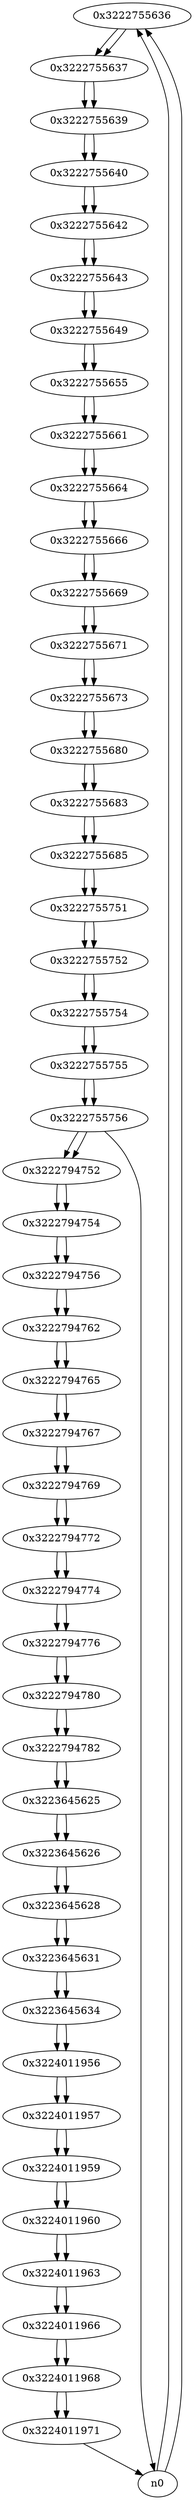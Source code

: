 digraph G{
/* nodes */
  n1 [label="0x3222755636"]
  n2 [label="0x3222755637"]
  n3 [label="0x3222755639"]
  n4 [label="0x3222755640"]
  n5 [label="0x3222755642"]
  n6 [label="0x3222755643"]
  n7 [label="0x3222755649"]
  n8 [label="0x3222755655"]
  n9 [label="0x3222755661"]
  n10 [label="0x3222755664"]
  n11 [label="0x3222755666"]
  n12 [label="0x3222755669"]
  n13 [label="0x3222755671"]
  n14 [label="0x3222755673"]
  n15 [label="0x3222755680"]
  n16 [label="0x3222755683"]
  n17 [label="0x3222755685"]
  n18 [label="0x3222755751"]
  n19 [label="0x3222755752"]
  n20 [label="0x3222755754"]
  n21 [label="0x3222755755"]
  n22 [label="0x3222755756"]
  n23 [label="0x3222794752"]
  n24 [label="0x3222794754"]
  n25 [label="0x3222794756"]
  n26 [label="0x3222794762"]
  n27 [label="0x3222794765"]
  n28 [label="0x3222794767"]
  n29 [label="0x3222794769"]
  n30 [label="0x3222794772"]
  n31 [label="0x3222794774"]
  n32 [label="0x3222794776"]
  n33 [label="0x3222794780"]
  n34 [label="0x3222794782"]
  n35 [label="0x3223645625"]
  n36 [label="0x3223645626"]
  n37 [label="0x3223645628"]
  n38 [label="0x3223645631"]
  n39 [label="0x3223645634"]
  n40 [label="0x3224011956"]
  n41 [label="0x3224011957"]
  n42 [label="0x3224011959"]
  n43 [label="0x3224011960"]
  n44 [label="0x3224011963"]
  n45 [label="0x3224011966"]
  n46 [label="0x3224011968"]
  n47 [label="0x3224011971"]
/* edges */
n1 -> n2;
n0 -> n1;
n0 -> n1;
n2 -> n3;
n1 -> n2;
n3 -> n4;
n2 -> n3;
n4 -> n5;
n3 -> n4;
n5 -> n6;
n4 -> n5;
n6 -> n7;
n5 -> n6;
n7 -> n8;
n6 -> n7;
n8 -> n9;
n7 -> n8;
n9 -> n10;
n8 -> n9;
n10 -> n11;
n9 -> n10;
n11 -> n12;
n10 -> n11;
n12 -> n13;
n11 -> n12;
n13 -> n14;
n12 -> n13;
n14 -> n15;
n13 -> n14;
n15 -> n16;
n14 -> n15;
n16 -> n17;
n15 -> n16;
n17 -> n18;
n16 -> n17;
n18 -> n19;
n17 -> n18;
n19 -> n20;
n18 -> n19;
n20 -> n21;
n19 -> n20;
n21 -> n22;
n20 -> n21;
n22 -> n23;
n22 -> n0;
n21 -> n22;
n23 -> n24;
n22 -> n23;
n24 -> n25;
n23 -> n24;
n25 -> n26;
n24 -> n25;
n26 -> n27;
n25 -> n26;
n27 -> n28;
n26 -> n27;
n28 -> n29;
n27 -> n28;
n29 -> n30;
n28 -> n29;
n30 -> n31;
n29 -> n30;
n31 -> n32;
n30 -> n31;
n32 -> n33;
n31 -> n32;
n33 -> n34;
n32 -> n33;
n34 -> n35;
n33 -> n34;
n35 -> n36;
n34 -> n35;
n36 -> n37;
n35 -> n36;
n37 -> n38;
n36 -> n37;
n38 -> n39;
n37 -> n38;
n39 -> n40;
n38 -> n39;
n40 -> n41;
n39 -> n40;
n41 -> n42;
n40 -> n41;
n42 -> n43;
n41 -> n42;
n43 -> n44;
n42 -> n43;
n44 -> n45;
n43 -> n44;
n45 -> n46;
n44 -> n45;
n46 -> n47;
n45 -> n46;
n47 -> n0;
n46 -> n47;
}
